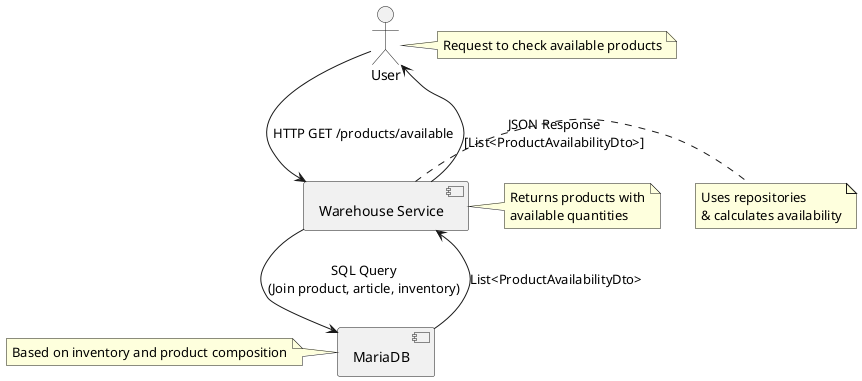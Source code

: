 @startuml api_flow
actor User
entity [Warehouse Service] as Warehouse
database [MariaDB]

User -> Warehouse : HTTP GET /products/available
note right of User : Request to check available products

Warehouse -> MariaDB : SQL Query\n(Join product, article, inventory)
note right of Warehouse : Uses repositories\n& calculates availability

MariaDB --> Warehouse : List<ProductAvailabilityDto>
note left of MariaDB : Based on inventory and product composition

Warehouse --> User : JSON Response\n[List<ProductAvailabilityDto>]
note right of Warehouse : Returns products with\navailable quantities

@enduml
